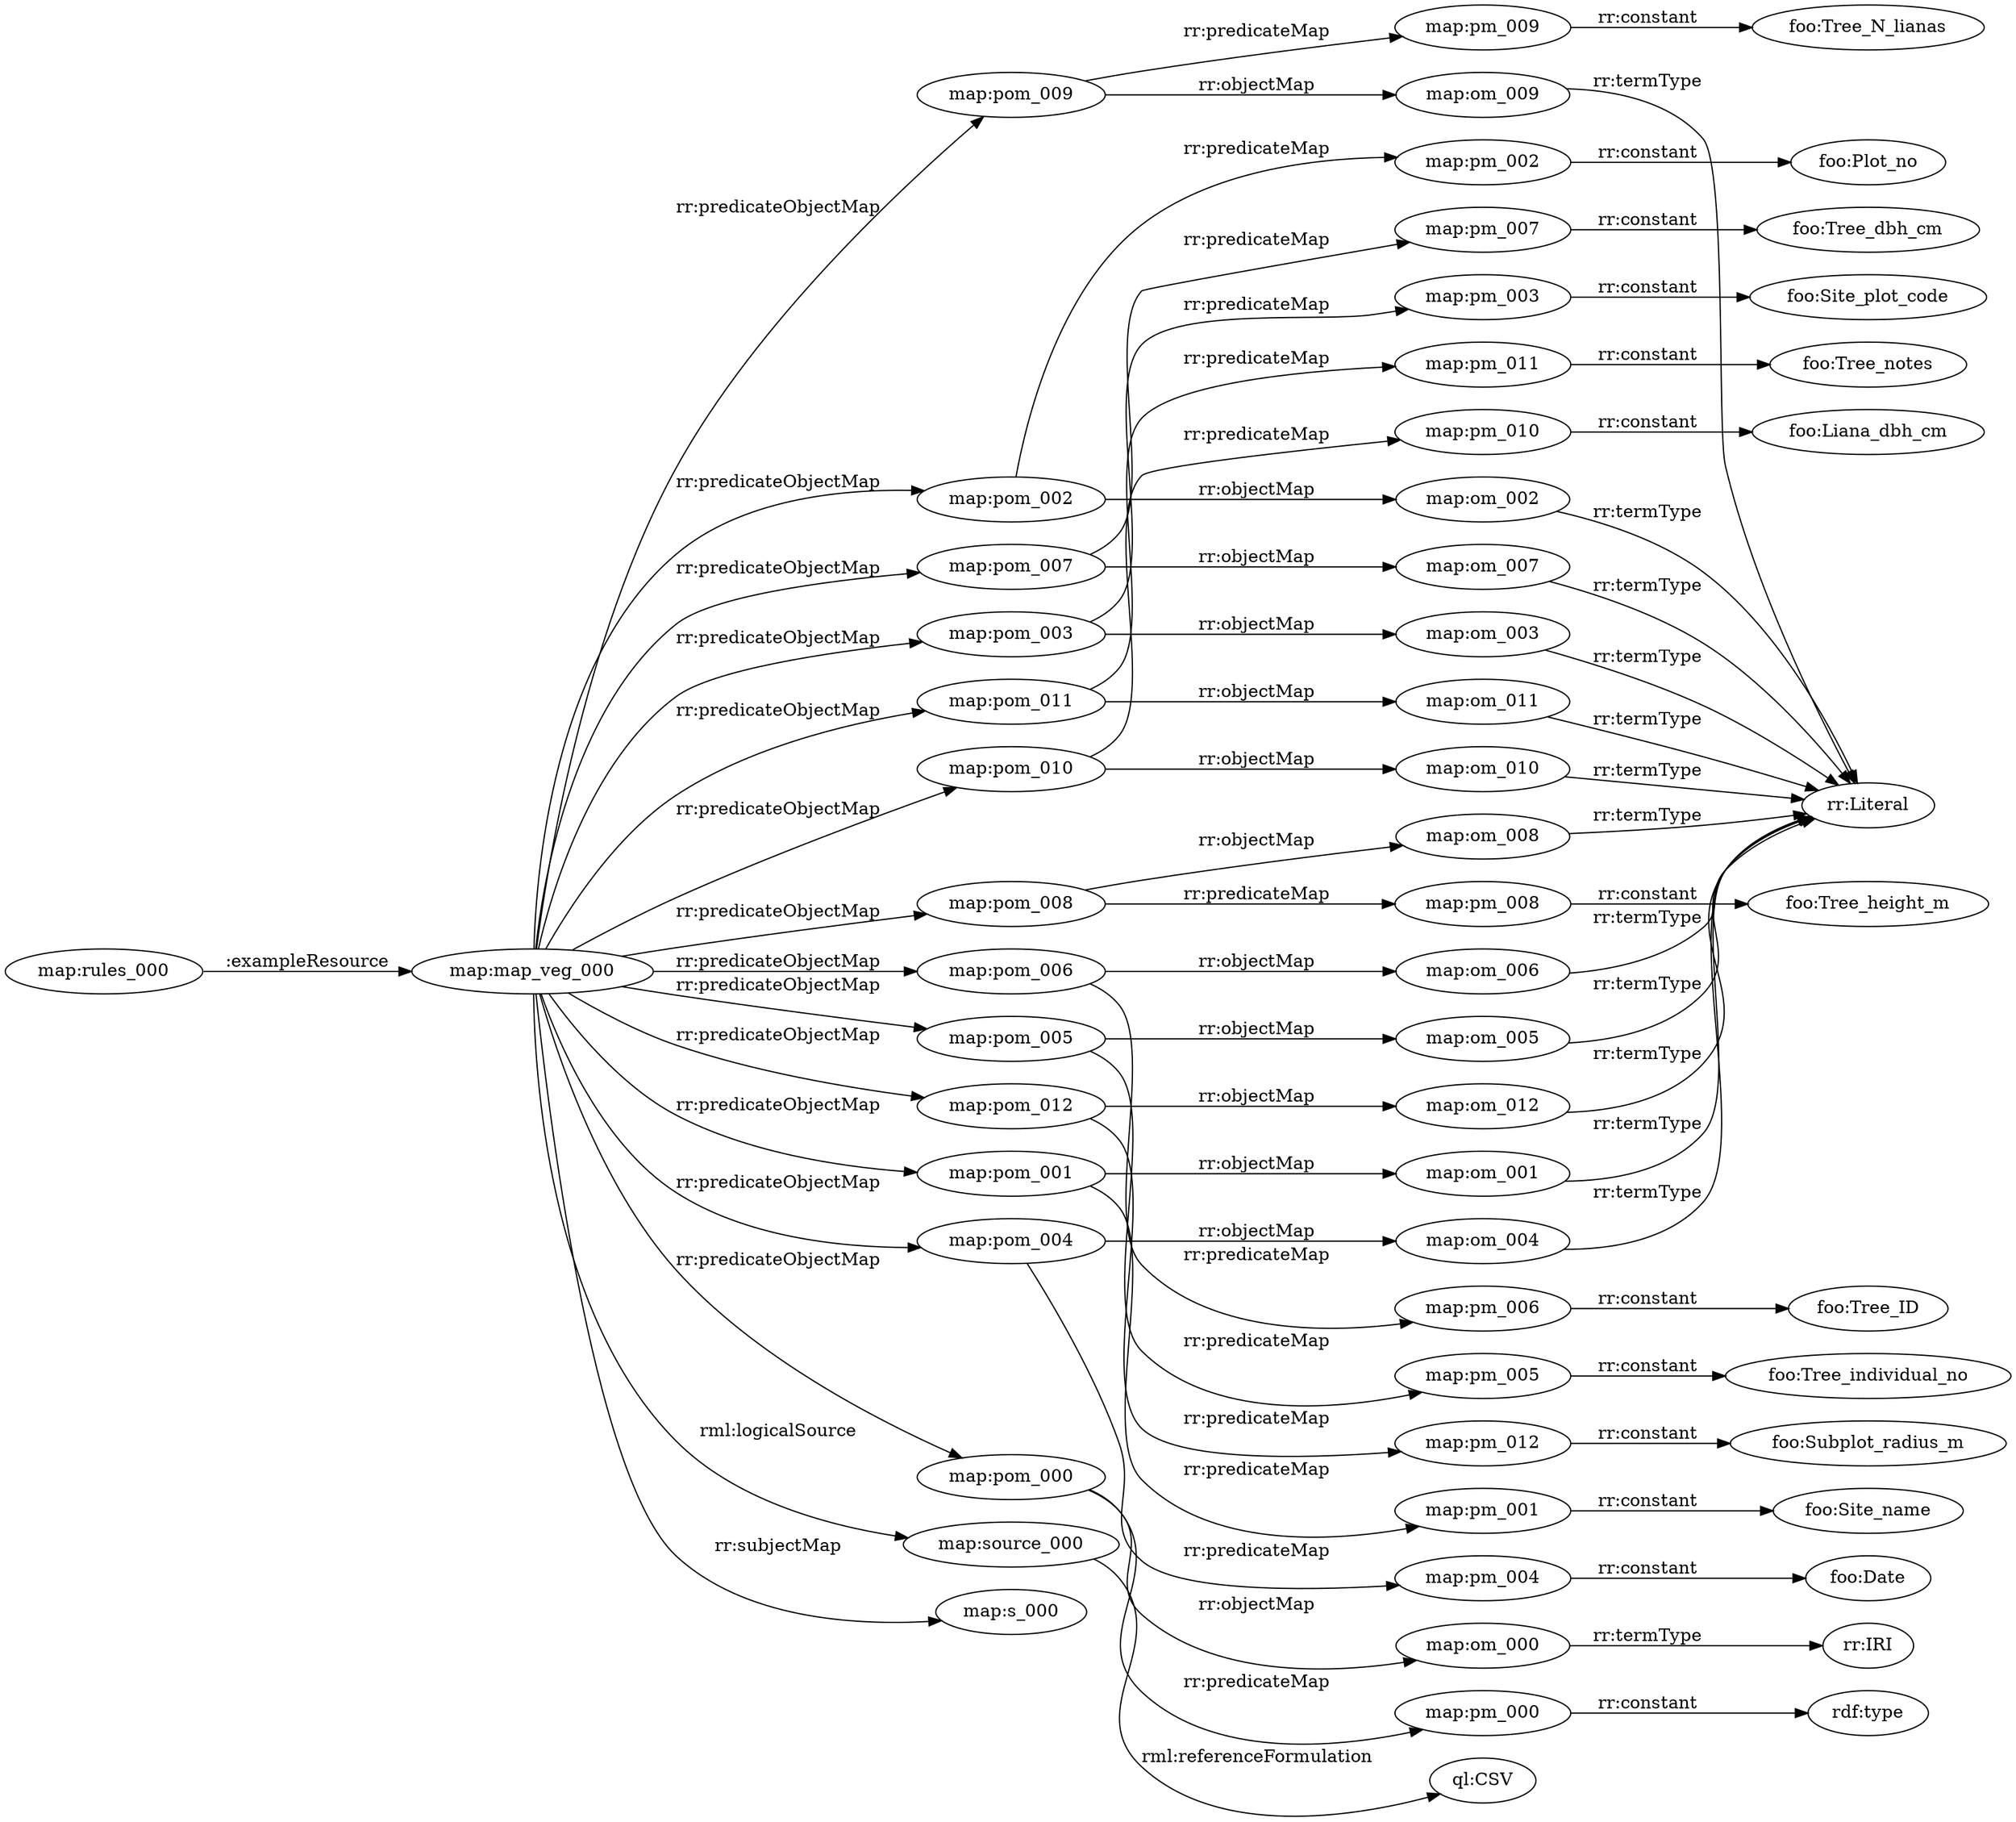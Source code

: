 digraph ar2dtool_diagram { 
rankdir=LR;
size="1501"
	"map:om_011" -> "rr:Literal" [ label = "rr:termType" ];
	"map:pom_002" -> "map:pm_002" [ label = "rr:predicateMap" ];
	"map:pom_002" -> "map:om_002" [ label = "rr:objectMap" ];
	"map:pm_012" -> "foo:Subplot_radius_m" [ label = "rr:constant" ];
	"map:om_009" -> "rr:Literal" [ label = "rr:termType" ];
	"map:om_003" -> "rr:Literal" [ label = "rr:termType" ];
	"map:pm_004" -> "foo:Date" [ label = "rr:constant" ];
	"map:pom_007" -> "map:pm_007" [ label = "rr:predicateMap" ];
	"map:pom_007" -> "map:om_007" [ label = "rr:objectMap" ];
	"map:map_veg_000" -> "map:pom_012" [ label = "rr:predicateObjectMap" ];
	"map:map_veg_000" -> "map:pom_007" [ label = "rr:predicateObjectMap" ];
	"map:map_veg_000" -> "map:pom_001" [ label = "rr:predicateObjectMap" ];
	"map:map_veg_000" -> "map:pom_011" [ label = "rr:predicateObjectMap" ];
	"map:map_veg_000" -> "map:pom_006" [ label = "rr:predicateObjectMap" ];
	"map:map_veg_000" -> "map:pom_000" [ label = "rr:predicateObjectMap" ];
	"map:map_veg_000" -> "map:pom_010" [ label = "rr:predicateObjectMap" ];
	"map:map_veg_000" -> "map:pom_005" [ label = "rr:predicateObjectMap" ];
	"map:map_veg_000" -> "map:pom_004" [ label = "rr:predicateObjectMap" ];
	"map:map_veg_000" -> "map:source_000" [ label = "rml:logicalSource" ];
	"map:map_veg_000" -> "map:pom_009" [ label = "rr:predicateObjectMap" ];
	"map:map_veg_000" -> "map:pom_003" [ label = "rr:predicateObjectMap" ];
	"map:map_veg_000" -> "map:pom_002" [ label = "rr:predicateObjectMap" ];
	"map:map_veg_000" -> "map:s_000" [ label = "rr:subjectMap" ];
	"map:map_veg_000" -> "map:pom_008" [ label = "rr:predicateObjectMap" ];
	"map:om_010" -> "rr:Literal" [ label = "rr:termType" ];
	"map:pom_001" -> "map:pm_001" [ label = "rr:predicateMap" ];
	"map:pom_001" -> "map:om_001" [ label = "rr:objectMap" ];
	"map:pm_011" -> "foo:Tree_notes" [ label = "rr:constant" ];
	"map:om_008" -> "rr:Literal" [ label = "rr:termType" ];
	"map:pm_009" -> "foo:Tree_N_lianas" [ label = "rr:constant" ];
	"map:om_002" -> "rr:Literal" [ label = "rr:termType" ];
	"map:pm_003" -> "foo:Site_plot_code" [ label = "rr:constant" ];
	"map:pom_006" -> "map:pm_006" [ label = "rr:predicateMap" ];
	"map:pom_006" -> "map:om_006" [ label = "rr:objectMap" ];
	"map:pom_000" -> "map:pm_000" [ label = "rr:predicateMap" ];
	"map:pom_000" -> "map:om_000" [ label = "rr:objectMap" ];
	"map:pm_010" -> "foo:Liana_dbh_cm" [ label = "rr:constant" ];
	"map:om_007" -> "rr:Literal" [ label = "rr:termType" ];
	"map:pm_008" -> "foo:Tree_height_m" [ label = "rr:constant" ];
	"map:om_001" -> "rr:Literal" [ label = "rr:termType" ];
	"map:pm_002" -> "foo:Plot_no" [ label = "rr:constant" ];
	"map:pom_005" -> "map:pm_005" [ label = "rr:predicateMap" ];
	"map:pom_005" -> "map:om_005" [ label = "rr:objectMap" ];
	"map:source_000" -> "ql:CSV" [ label = "rml:referenceFormulation" ];
	"map:om_006" -> "rr:Literal" [ label = "rr:termType" ];
	"map:pom_012" -> "map:pm_012" [ label = "rr:predicateMap" ];
	"map:pom_012" -> "map:om_012" [ label = "rr:objectMap" ];
	"map:pm_007" -> "foo:Tree_dbh_cm" [ label = "rr:constant" ];
	"map:om_000" -> "rr:IRI" [ label = "rr:termType" ];
	"map:pm_001" -> "foo:Site_name" [ label = "rr:constant" ];
	"map:pom_004" -> "map:pm_004" [ label = "rr:predicateMap" ];
	"map:pom_004" -> "map:om_004" [ label = "rr:objectMap" ];
	"map:om_005" -> "rr:Literal" [ label = "rr:termType" ];
	"map:pom_011" -> "map:pm_011" [ label = "rr:predicateMap" ];
	"map:pom_011" -> "map:om_011" [ label = "rr:objectMap" ];
	"map:pm_006" -> "foo:Tree_ID" [ label = "rr:constant" ];
	"map:pom_009" -> "map:pm_009" [ label = "rr:predicateMap" ];
	"map:pom_009" -> "map:om_009" [ label = "rr:objectMap" ];
	"map:rules_000" -> "map:map_veg_000" [ label = ":exampleResource" ];
	"map:om_012" -> "rr:Literal" [ label = "rr:termType" ];
	"map:pm_000" -> "rdf:type" [ label = "rr:constant" ];
	"map:pom_003" -> "map:pm_003" [ label = "rr:predicateMap" ];
	"map:pom_003" -> "map:om_003" [ label = "rr:objectMap" ];
	"map:om_004" -> "rr:Literal" [ label = "rr:termType" ];
	"map:pom_010" -> "map:pm_010" [ label = "rr:predicateMap" ];
	"map:pom_010" -> "map:om_010" [ label = "rr:objectMap" ];
	"map:pm_005" -> "foo:Tree_individual_no" [ label = "rr:constant" ];
	"map:pom_008" -> "map:pm_008" [ label = "rr:predicateMap" ];
	"map:pom_008" -> "map:om_008" [ label = "rr:objectMap" ];

}
